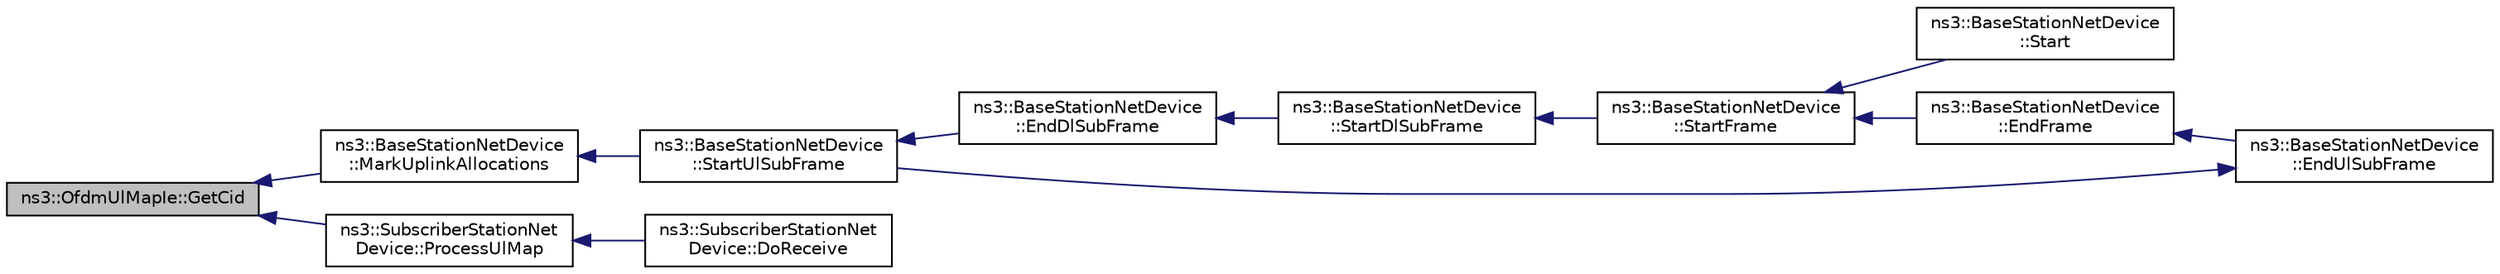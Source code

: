 digraph "ns3::OfdmUlMapIe::GetCid"
{
  edge [fontname="Helvetica",fontsize="10",labelfontname="Helvetica",labelfontsize="10"];
  node [fontname="Helvetica",fontsize="10",shape=record];
  rankdir="LR";
  Node1 [label="ns3::OfdmUlMapIe::GetCid",height=0.2,width=0.4,color="black", fillcolor="grey75", style="filled", fontcolor="black"];
  Node1 -> Node2 [dir="back",color="midnightblue",fontsize="10",style="solid"];
  Node2 [label="ns3::BaseStationNetDevice\l::MarkUplinkAllocations",height=0.2,width=0.4,color="black", fillcolor="white", style="filled",URL="$dd/d73/classns3_1_1BaseStationNetDevice.html#a21fe78ccc71b6ce89858804c6ca40d5c",tooltip="Mark uplink allocations. "];
  Node2 -> Node3 [dir="back",color="midnightblue",fontsize="10",style="solid"];
  Node3 [label="ns3::BaseStationNetDevice\l::StartUlSubFrame",height=0.2,width=0.4,color="black", fillcolor="white", style="filled",URL="$dd/d73/classns3_1_1BaseStationNetDevice.html#adb3fc441a44d0b6e9c1d032b73a3d34b",tooltip="Start UL subframe function. "];
  Node3 -> Node4 [dir="back",color="midnightblue",fontsize="10",style="solid"];
  Node4 [label="ns3::BaseStationNetDevice\l::EndDlSubFrame",height=0.2,width=0.4,color="black", fillcolor="white", style="filled",URL="$dd/d73/classns3_1_1BaseStationNetDevice.html#a0d20b289eddae756199cc8d11d4db589",tooltip="End DL subframe function. "];
  Node4 -> Node5 [dir="back",color="midnightblue",fontsize="10",style="solid"];
  Node5 [label="ns3::BaseStationNetDevice\l::StartDlSubFrame",height=0.2,width=0.4,color="black", fillcolor="white", style="filled",URL="$dd/d73/classns3_1_1BaseStationNetDevice.html#a27bab37fd4944f4c8fa93c5911effab3",tooltip="Start DL subframe function. "];
  Node5 -> Node6 [dir="back",color="midnightblue",fontsize="10",style="solid"];
  Node6 [label="ns3::BaseStationNetDevice\l::StartFrame",height=0.2,width=0.4,color="black", fillcolor="white", style="filled",URL="$dd/d73/classns3_1_1BaseStationNetDevice.html#a5c6904d46b239de002ea4d947c996099",tooltip="Start frame function. "];
  Node6 -> Node7 [dir="back",color="midnightblue",fontsize="10",style="solid"];
  Node7 [label="ns3::BaseStationNetDevice\l::Start",height=0.2,width=0.4,color="black", fillcolor="white", style="filled",URL="$dd/d73/classns3_1_1BaseStationNetDevice.html#a67d7c6397e8a2333e6be4c68224653ef",tooltip="Start device. "];
  Node6 -> Node8 [dir="back",color="midnightblue",fontsize="10",style="solid"];
  Node8 [label="ns3::BaseStationNetDevice\l::EndFrame",height=0.2,width=0.4,color="black", fillcolor="white", style="filled",URL="$dd/d73/classns3_1_1BaseStationNetDevice.html#abc0935e4af2375b6ebf5b62f2e041703",tooltip="End frame function. "];
  Node8 -> Node9 [dir="back",color="midnightblue",fontsize="10",style="solid"];
  Node9 [label="ns3::BaseStationNetDevice\l::EndUlSubFrame",height=0.2,width=0.4,color="black", fillcolor="white", style="filled",URL="$dd/d73/classns3_1_1BaseStationNetDevice.html#acb6787d90c40a8b2e8ce2c504a172f7a",tooltip="End UL subframe function. "];
  Node9 -> Node3 [dir="back",color="midnightblue",fontsize="10",style="solid"];
  Node1 -> Node10 [dir="back",color="midnightblue",fontsize="10",style="solid"];
  Node10 [label="ns3::SubscriberStationNet\lDevice::ProcessUlMap",height=0.2,width=0.4,color="black", fillcolor="white", style="filled",URL="$d4/de5/classns3_1_1SubscriberStationNetDevice.html#adde622bba63e7642c23839812c95e391"];
  Node10 -> Node11 [dir="back",color="midnightblue",fontsize="10",style="solid"];
  Node11 [label="ns3::SubscriberStationNet\lDevice::DoReceive",height=0.2,width=0.4,color="black", fillcolor="white", style="filled",URL="$d4/de5/classns3_1_1SubscriberStationNetDevice.html#a2cdd421837891adea005eb7cde668a1f"];
}
